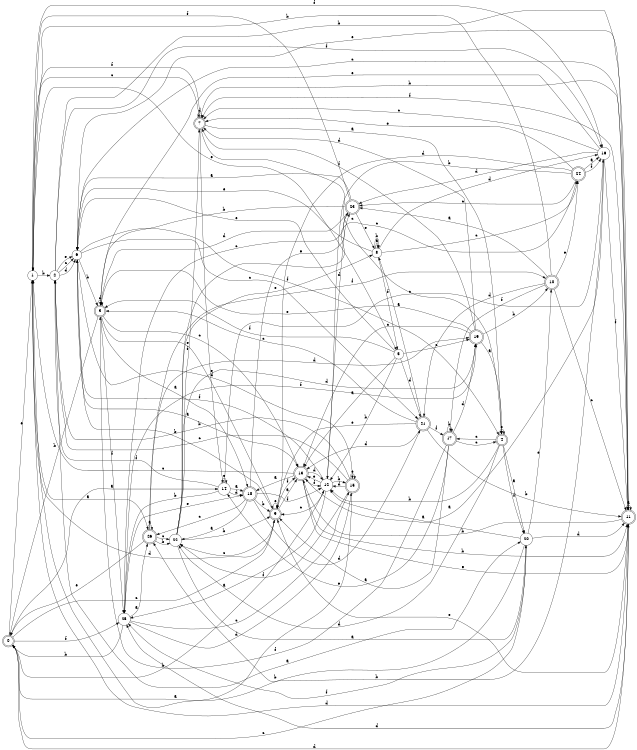 digraph n22_4 {
__start0 [label="" shape="none"];

rankdir=LR;
size="8,5";

s0 [style="rounded,filled", color="black", fillcolor="white" shape="doublecircle", label="0"];
s1 [style="filled", color="black", fillcolor="white" shape="circle", label="1"];
s2 [style="filled", color="black", fillcolor="white" shape="circle", label="2"];
s3 [style="rounded,filled", color="black", fillcolor="white" shape="doublecircle", label="3"];
s4 [style="rounded,filled", color="black", fillcolor="white" shape="doublecircle", label="4"];
s5 [style="filled", color="black", fillcolor="white" shape="circle", label="5"];
s6 [style="filled", color="black", fillcolor="white" shape="circle", label="6"];
s7 [style="rounded,filled", color="black", fillcolor="white" shape="doublecircle", label="7"];
s8 [style="filled", color="black", fillcolor="white" shape="circle", label="8"];
s9 [style="rounded,filled", color="black", fillcolor="white" shape="doublecircle", label="9"];
s10 [style="rounded,filled", color="black", fillcolor="white" shape="doublecircle", label="10"];
s11 [style="rounded,filled", color="black", fillcolor="white" shape="doublecircle", label="11"];
s12 [style="filled", color="black", fillcolor="white" shape="circle", label="12"];
s13 [style="rounded,filled", color="black", fillcolor="white" shape="doublecircle", label="13"];
s14 [style="filled", color="black", fillcolor="white" shape="circle", label="14"];
s15 [style="rounded,filled", color="black", fillcolor="white" shape="doublecircle", label="15"];
s16 [style="filled", color="black", fillcolor="white" shape="circle", label="16"];
s17 [style="rounded,filled", color="black", fillcolor="white" shape="doublecircle", label="17"];
s18 [style="rounded,filled", color="black", fillcolor="white" shape="doublecircle", label="18"];
s19 [style="rounded,filled", color="black", fillcolor="white" shape="doublecircle", label="19"];
s20 [style="filled", color="black", fillcolor="white" shape="circle", label="20"];
s21 [style="rounded,filled", color="black", fillcolor="white" shape="doublecircle", label="21"];
s22 [style="filled", color="black", fillcolor="white" shape="circle", label="22"];
s23 [style="rounded,filled", color="black", fillcolor="white" shape="doublecircle", label="23"];
s24 [style="rounded,filled", color="black", fillcolor="white" shape="doublecircle", label="24"];
s25 [style="filled", color="black", fillcolor="white" shape="circle", label="25"];
s26 [style="rounded,filled", color="black", fillcolor="white" shape="doublecircle", label="26"];
s0 -> s14 [label="a"];
s0 -> s12 [label="b"];
s0 -> s9 [label="c"];
s0 -> s11 [label="d"];
s0 -> s1 [label="e"];
s0 -> s25 [label="f"];
s1 -> s26 [label="a"];
s1 -> s2 [label="b"];
s1 -> s7 [label="c"];
s1 -> s11 [label="d"];
s1 -> s5 [label="e"];
s1 -> s16 [label="f"];
s2 -> s20 [label="a"];
s2 -> s11 [label="b"];
s2 -> s6 [label="c"];
s2 -> s6 [label="d"];
s2 -> s6 [label="e"];
s2 -> s16 [label="f"];
s3 -> s18 [label="a"];
s3 -> s0 [label="b"];
s3 -> s13 [label="c"];
s3 -> s3 [label="d"];
s3 -> s9 [label="e"];
s3 -> s25 [label="f"];
s4 -> s20 [label="a"];
s4 -> s12 [label="b"];
s4 -> s17 [label="c"];
s4 -> s22 [label="d"];
s4 -> s4 [label="e"];
s4 -> s20 [label="f"];
s5 -> s13 [label="a"];
s5 -> s12 [label="b"];
s5 -> s19 [label="c"];
s5 -> s21 [label="d"];
s5 -> s6 [label="e"];
s5 -> s3 [label="f"];
s6 -> s13 [label="a"];
s6 -> s3 [label="b"];
s6 -> s21 [label="c"];
s6 -> s15 [label="d"];
s6 -> s11 [label="e"];
s6 -> s4 [label="f"];
s7 -> s4 [label="a"];
s7 -> s11 [label="b"];
s7 -> s4 [label="c"];
s7 -> s7 [label="d"];
s7 -> s14 [label="e"];
s7 -> s1 [label="f"];
s8 -> s8 [label="a"];
s8 -> s8 [label="b"];
s8 -> s24 [label="c"];
s8 -> s16 [label="d"];
s8 -> s6 [label="e"];
s8 -> s5 [label="f"];
s9 -> s13 [label="a"];
s9 -> s6 [label="b"];
s9 -> s22 [label="c"];
s9 -> s1 [label="d"];
s9 -> s9 [label="e"];
s9 -> s13 [label="f"];
s10 -> s23 [label="a"];
s10 -> s1 [label="b"];
s10 -> s11 [label="c"];
s10 -> s21 [label="d"];
s10 -> s24 [label="e"];
s10 -> s17 [label="f"];
s11 -> s11 [label="a"];
s11 -> s13 [label="b"];
s11 -> s6 [label="c"];
s11 -> s25 [label="d"];
s11 -> s9 [label="e"];
s11 -> s7 [label="f"];
s12 -> s25 [label="a"];
s12 -> s15 [label="b"];
s12 -> s9 [label="c"];
s12 -> s23 [label="d"];
s12 -> s13 [label="e"];
s12 -> s6 [label="f"];
s13 -> s18 [label="a"];
s13 -> s11 [label="b"];
s13 -> s1 [label="c"];
s13 -> s12 [label="d"];
s13 -> s11 [label="e"];
s13 -> s12 [label="f"];
s14 -> s18 [label="a"];
s14 -> s25 [label="b"];
s14 -> s16 [label="c"];
s14 -> s18 [label="d"];
s14 -> s14 [label="e"];
s14 -> s2 [label="f"];
s15 -> s0 [label="a"];
s15 -> s2 [label="b"];
s15 -> s2 [label="c"];
s15 -> s12 [label="d"];
s15 -> s15 [label="e"];
s15 -> s22 [label="f"];
s16 -> s13 [label="a"];
s16 -> s26 [label="b"];
s16 -> s7 [label="c"];
s16 -> s23 [label="d"];
s16 -> s3 [label="e"];
s16 -> s11 [label="f"];
s17 -> s9 [label="a"];
s17 -> s17 [label="b"];
s17 -> s4 [label="c"];
s17 -> s19 [label="d"];
s17 -> s14 [label="e"];
s17 -> s3 [label="f"];
s18 -> s22 [label="a"];
s18 -> s9 [label="b"];
s18 -> s26 [label="c"];
s18 -> s21 [label="d"];
s18 -> s23 [label="e"];
s18 -> s12 [label="f"];
s19 -> s4 [label="a"];
s19 -> s10 [label="b"];
s19 -> s13 [label="c"];
s19 -> s7 [label="d"];
s19 -> s3 [label="e"];
s19 -> s7 [label="f"];
s20 -> s12 [label="a"];
s20 -> s1 [label="b"];
s20 -> s0 [label="c"];
s20 -> s11 [label="d"];
s20 -> s10 [label="e"];
s20 -> s25 [label="f"];
s21 -> s8 [label="a"];
s21 -> s11 [label="b"];
s21 -> s3 [label="c"];
s21 -> s13 [label="d"];
s21 -> s9 [label="e"];
s21 -> s17 [label="f"];
s22 -> s20 [label="a"];
s22 -> s9 [label="b"];
s22 -> s24 [label="c"];
s22 -> s19 [label="d"];
s22 -> s8 [label="e"];
s22 -> s7 [label="f"];
s23 -> s6 [label="a"];
s23 -> s3 [label="b"];
s23 -> s25 [label="c"];
s23 -> s3 [label="d"];
s23 -> s8 [label="e"];
s23 -> s1 [label="f"];
s24 -> s16 [label="a"];
s24 -> s12 [label="b"];
s24 -> s23 [label="c"];
s24 -> s9 [label="d"];
s24 -> s7 [label="e"];
s24 -> s16 [label="f"];
s25 -> s26 [label="a"];
s25 -> s0 [label="b"];
s25 -> s15 [label="c"];
s25 -> s15 [label="d"];
s25 -> s18 [label="e"];
s25 -> s19 [label="f"];
s26 -> s26 [label="a"];
s26 -> s22 [label="b"];
s26 -> s22 [label="c"];
s26 -> s19 [label="d"];
s26 -> s0 [label="e"];
s26 -> s10 [label="f"];

}